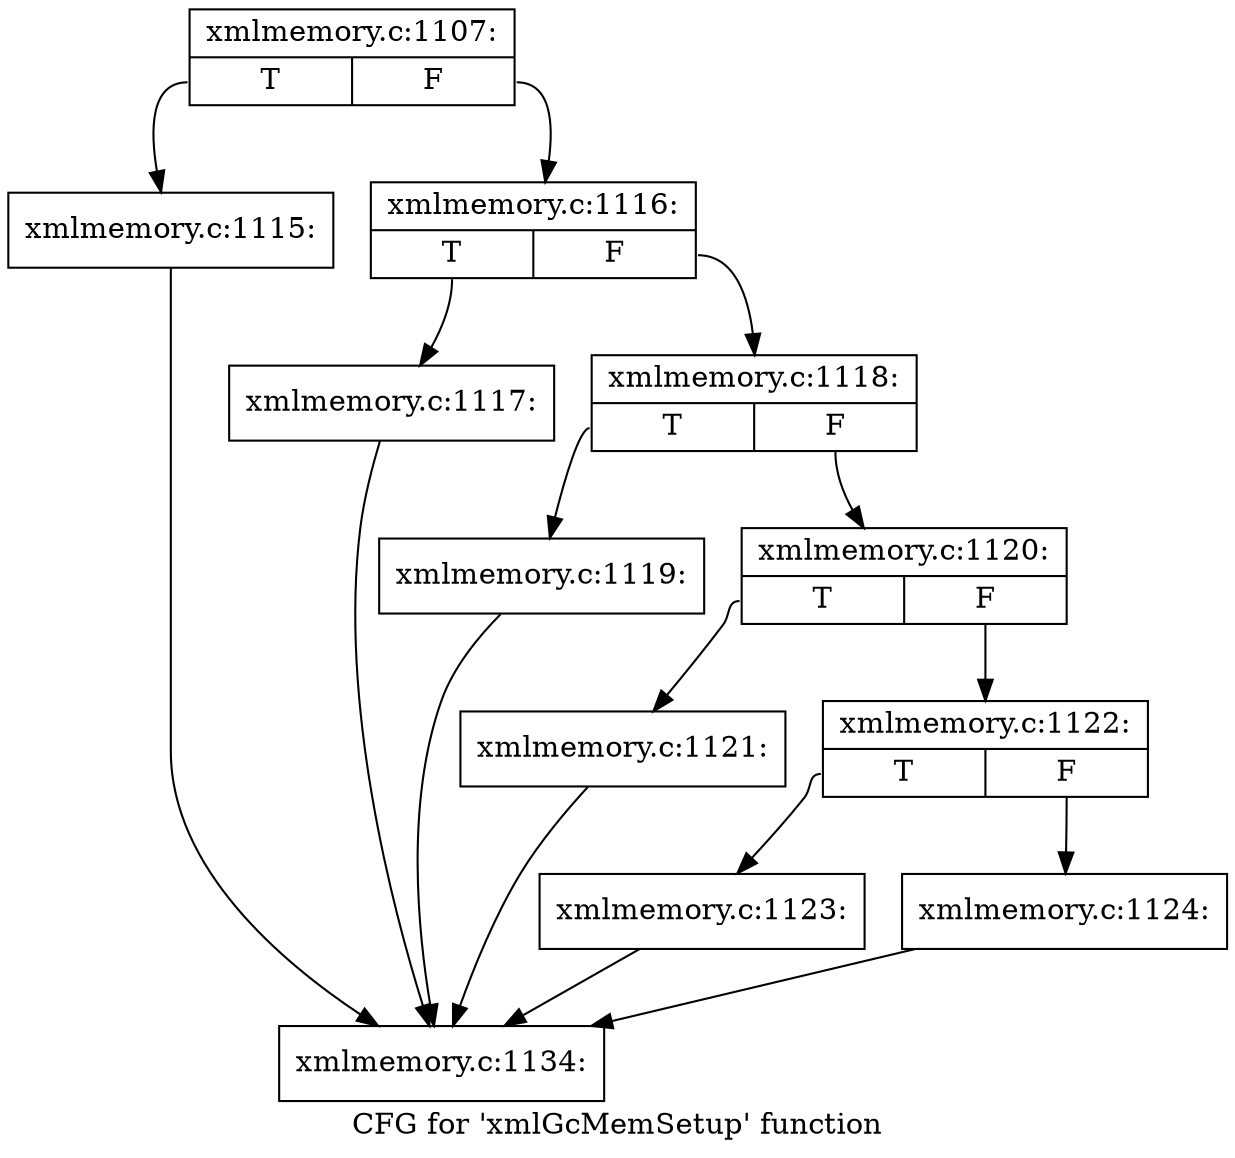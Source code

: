 digraph "CFG for 'xmlGcMemSetup' function" {
	label="CFG for 'xmlGcMemSetup' function";

	Node0x5650c3f16060 [shape=record,label="{xmlmemory.c:1107:|{<s0>T|<s1>F}}"];
	Node0x5650c3f16060:s0 -> Node0x5650c3f1d050;
	Node0x5650c3f16060:s1 -> Node0x5650c3f1d0a0;
	Node0x5650c3f1d050 [shape=record,label="{xmlmemory.c:1115:}"];
	Node0x5650c3f1d050 -> Node0x5650c3f19de0;
	Node0x5650c3f1d0a0 [shape=record,label="{xmlmemory.c:1116:|{<s0>T|<s1>F}}"];
	Node0x5650c3f1d0a0:s0 -> Node0x5650c3f1d560;
	Node0x5650c3f1d0a0:s1 -> Node0x5650c3f1d5b0;
	Node0x5650c3f1d560 [shape=record,label="{xmlmemory.c:1117:}"];
	Node0x5650c3f1d560 -> Node0x5650c3f19de0;
	Node0x5650c3f1d5b0 [shape=record,label="{xmlmemory.c:1118:|{<s0>T|<s1>F}}"];
	Node0x5650c3f1d5b0:s0 -> Node0x5650c3f1da70;
	Node0x5650c3f1d5b0:s1 -> Node0x5650c3f1dac0;
	Node0x5650c3f1da70 [shape=record,label="{xmlmemory.c:1119:}"];
	Node0x5650c3f1da70 -> Node0x5650c3f19de0;
	Node0x5650c3f1dac0 [shape=record,label="{xmlmemory.c:1120:|{<s0>T|<s1>F}}"];
	Node0x5650c3f1dac0:s0 -> Node0x5650c3f1df80;
	Node0x5650c3f1dac0:s1 -> Node0x5650c3f1dfd0;
	Node0x5650c3f1df80 [shape=record,label="{xmlmemory.c:1121:}"];
	Node0x5650c3f1df80 -> Node0x5650c3f19de0;
	Node0x5650c3f1dfd0 [shape=record,label="{xmlmemory.c:1122:|{<s0>T|<s1>F}}"];
	Node0x5650c3f1dfd0:s0 -> Node0x5650c3f1e490;
	Node0x5650c3f1dfd0:s1 -> Node0x5650c3f1e4e0;
	Node0x5650c3f1e490 [shape=record,label="{xmlmemory.c:1123:}"];
	Node0x5650c3f1e490 -> Node0x5650c3f19de0;
	Node0x5650c3f1e4e0 [shape=record,label="{xmlmemory.c:1124:}"];
	Node0x5650c3f1e4e0 -> Node0x5650c3f19de0;
	Node0x5650c3f19de0 [shape=record,label="{xmlmemory.c:1134:}"];
}
